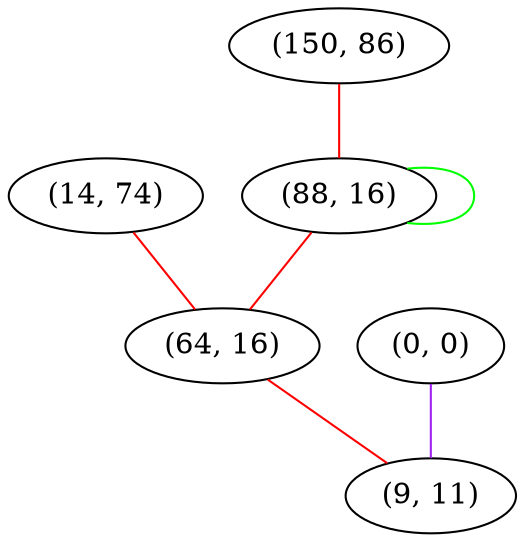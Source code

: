 graph "" {
"(14, 74)";
"(150, 86)";
"(88, 16)";
"(64, 16)";
"(0, 0)";
"(9, 11)";
"(14, 74)" -- "(64, 16)"  [color=red, key=0, weight=1];
"(150, 86)" -- "(88, 16)"  [color=red, key=0, weight=1];
"(88, 16)" -- "(64, 16)"  [color=red, key=0, weight=1];
"(88, 16)" -- "(88, 16)"  [color=green, key=0, weight=2];
"(64, 16)" -- "(9, 11)"  [color=red, key=0, weight=1];
"(0, 0)" -- "(9, 11)"  [color=purple, key=0, weight=4];
}
